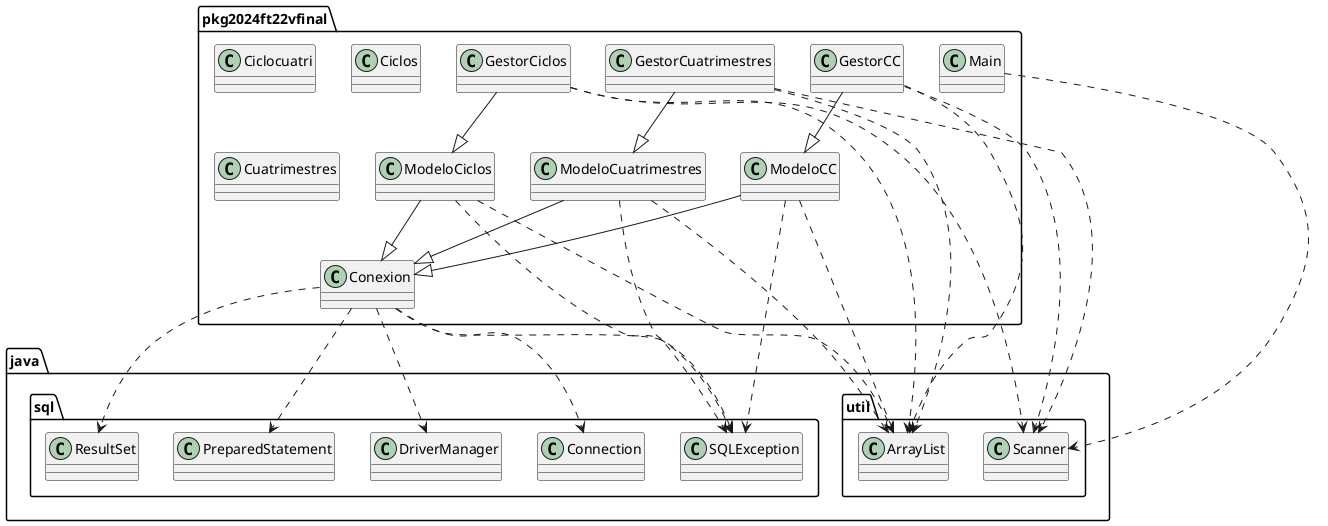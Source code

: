 @startuml
class java.sql.Connection
class java.sql.DriverManager
class java.sql.PreparedStatement
class java.sql.ResultSet
class java.sql.SQLException
class java.util.ArrayList
class java.util.Scanner
class pkg2024ft22vfinal.Ciclocuatri
class pkg2024ft22vfinal.Ciclos
class pkg2024ft22vfinal.Conexion
class pkg2024ft22vfinal.Cuatrimestres
class pkg2024ft22vfinal.GestorCC
class pkg2024ft22vfinal.GestorCiclos
class pkg2024ft22vfinal.GestorCuatrimestres
class pkg2024ft22vfinal.Main
class pkg2024ft22vfinal.ModeloCC
class pkg2024ft22vfinal.ModeloCiclos
class pkg2024ft22vfinal.ModeloCuatrimestres
pkg2024ft22vfinal.Conexion ..> java.sql.Connection
pkg2024ft22vfinal.Conexion ..> java.sql.DriverManager
pkg2024ft22vfinal.Conexion ..> java.sql.PreparedStatement
pkg2024ft22vfinal.Conexion ..> java.sql.ResultSet
pkg2024ft22vfinal.Conexion ..> java.sql.SQLException
pkg2024ft22vfinal.GestorCC ..> java.util.ArrayList
pkg2024ft22vfinal.GestorCC ..> java.util.Scanner
pkg2024ft22vfinal.GestorCC --|> pkg2024ft22vfinal.ModeloCC
pkg2024ft22vfinal.GestorCiclos ..> java.util.ArrayList
pkg2024ft22vfinal.GestorCiclos ..> java.util.Scanner
pkg2024ft22vfinal.GestorCiclos --|> pkg2024ft22vfinal.ModeloCiclos
pkg2024ft22vfinal.GestorCuatrimestres ..> java.util.ArrayList
pkg2024ft22vfinal.GestorCuatrimestres ..> java.util.Scanner
pkg2024ft22vfinal.GestorCuatrimestres --|> pkg2024ft22vfinal.ModeloCuatrimestres
pkg2024ft22vfinal.Main ..> java.util.Scanner
pkg2024ft22vfinal.ModeloCC ..> java.sql.SQLException
pkg2024ft22vfinal.ModeloCC ..> java.util.ArrayList
pkg2024ft22vfinal.ModeloCC --|> pkg2024ft22vfinal.Conexion
pkg2024ft22vfinal.ModeloCiclos ..> java.sql.SQLException
pkg2024ft22vfinal.ModeloCiclos ..> java.util.ArrayList
pkg2024ft22vfinal.ModeloCiclos --|> pkg2024ft22vfinal.Conexion
pkg2024ft22vfinal.ModeloCuatrimestres ..> java.sql.SQLException
pkg2024ft22vfinal.ModeloCuatrimestres ..> java.util.ArrayList
pkg2024ft22vfinal.ModeloCuatrimestres --|> pkg2024ft22vfinal.Conexion
@enduml